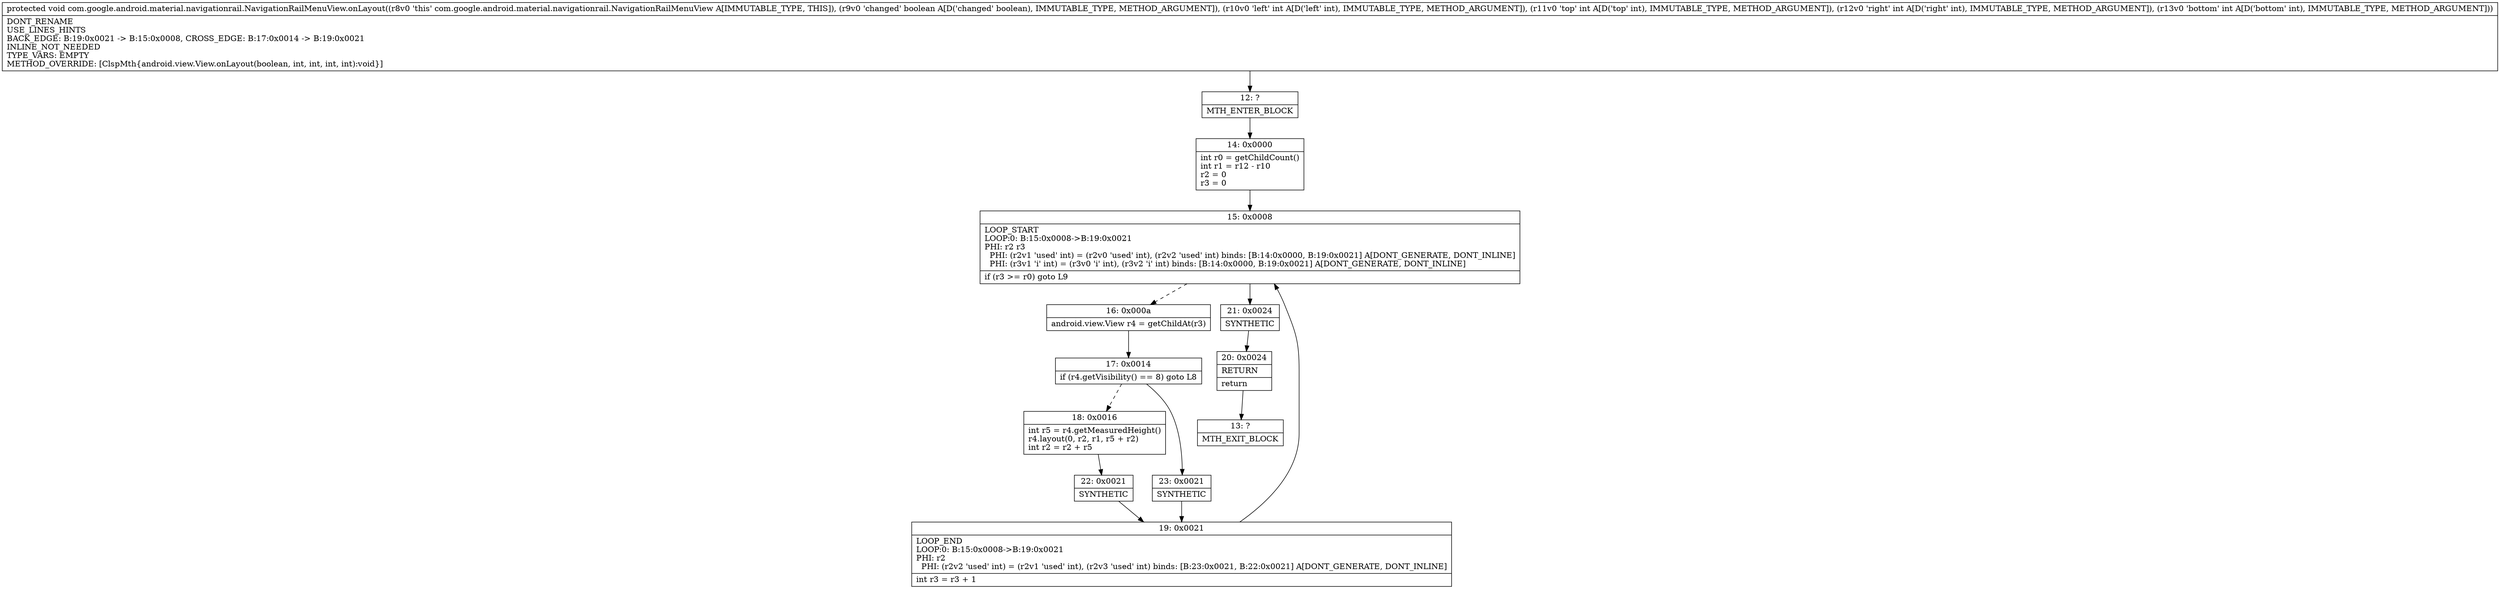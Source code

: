 digraph "CFG forcom.google.android.material.navigationrail.NavigationRailMenuView.onLayout(ZIIII)V" {
Node_12 [shape=record,label="{12\:\ ?|MTH_ENTER_BLOCK\l}"];
Node_14 [shape=record,label="{14\:\ 0x0000|int r0 = getChildCount()\lint r1 = r12 \- r10\lr2 = 0\lr3 = 0\l}"];
Node_15 [shape=record,label="{15\:\ 0x0008|LOOP_START\lLOOP:0: B:15:0x0008\-\>B:19:0x0021\lPHI: r2 r3 \l  PHI: (r2v1 'used' int) = (r2v0 'used' int), (r2v2 'used' int) binds: [B:14:0x0000, B:19:0x0021] A[DONT_GENERATE, DONT_INLINE]\l  PHI: (r3v1 'i' int) = (r3v0 'i' int), (r3v2 'i' int) binds: [B:14:0x0000, B:19:0x0021] A[DONT_GENERATE, DONT_INLINE]\l|if (r3 \>= r0) goto L9\l}"];
Node_16 [shape=record,label="{16\:\ 0x000a|android.view.View r4 = getChildAt(r3)\l}"];
Node_17 [shape=record,label="{17\:\ 0x0014|if (r4.getVisibility() == 8) goto L8\l}"];
Node_18 [shape=record,label="{18\:\ 0x0016|int r5 = r4.getMeasuredHeight()\lr4.layout(0, r2, r1, r5 + r2)\lint r2 = r2 + r5\l}"];
Node_22 [shape=record,label="{22\:\ 0x0021|SYNTHETIC\l}"];
Node_19 [shape=record,label="{19\:\ 0x0021|LOOP_END\lLOOP:0: B:15:0x0008\-\>B:19:0x0021\lPHI: r2 \l  PHI: (r2v2 'used' int) = (r2v1 'used' int), (r2v3 'used' int) binds: [B:23:0x0021, B:22:0x0021] A[DONT_GENERATE, DONT_INLINE]\l|int r3 = r3 + 1\l}"];
Node_23 [shape=record,label="{23\:\ 0x0021|SYNTHETIC\l}"];
Node_21 [shape=record,label="{21\:\ 0x0024|SYNTHETIC\l}"];
Node_20 [shape=record,label="{20\:\ 0x0024|RETURN\l|return\l}"];
Node_13 [shape=record,label="{13\:\ ?|MTH_EXIT_BLOCK\l}"];
MethodNode[shape=record,label="{protected void com.google.android.material.navigationrail.NavigationRailMenuView.onLayout((r8v0 'this' com.google.android.material.navigationrail.NavigationRailMenuView A[IMMUTABLE_TYPE, THIS]), (r9v0 'changed' boolean A[D('changed' boolean), IMMUTABLE_TYPE, METHOD_ARGUMENT]), (r10v0 'left' int A[D('left' int), IMMUTABLE_TYPE, METHOD_ARGUMENT]), (r11v0 'top' int A[D('top' int), IMMUTABLE_TYPE, METHOD_ARGUMENT]), (r12v0 'right' int A[D('right' int), IMMUTABLE_TYPE, METHOD_ARGUMENT]), (r13v0 'bottom' int A[D('bottom' int), IMMUTABLE_TYPE, METHOD_ARGUMENT]))  | DONT_RENAME\lUSE_LINES_HINTS\lBACK_EDGE: B:19:0x0021 \-\> B:15:0x0008, CROSS_EDGE: B:17:0x0014 \-\> B:19:0x0021\lINLINE_NOT_NEEDED\lTYPE_VARS: EMPTY\lMETHOD_OVERRIDE: [ClspMth\{android.view.View.onLayout(boolean, int, int, int, int):void\}]\l}"];
MethodNode -> Node_12;Node_12 -> Node_14;
Node_14 -> Node_15;
Node_15 -> Node_16[style=dashed];
Node_15 -> Node_21;
Node_16 -> Node_17;
Node_17 -> Node_18[style=dashed];
Node_17 -> Node_23;
Node_18 -> Node_22;
Node_22 -> Node_19;
Node_19 -> Node_15;
Node_23 -> Node_19;
Node_21 -> Node_20;
Node_20 -> Node_13;
}

